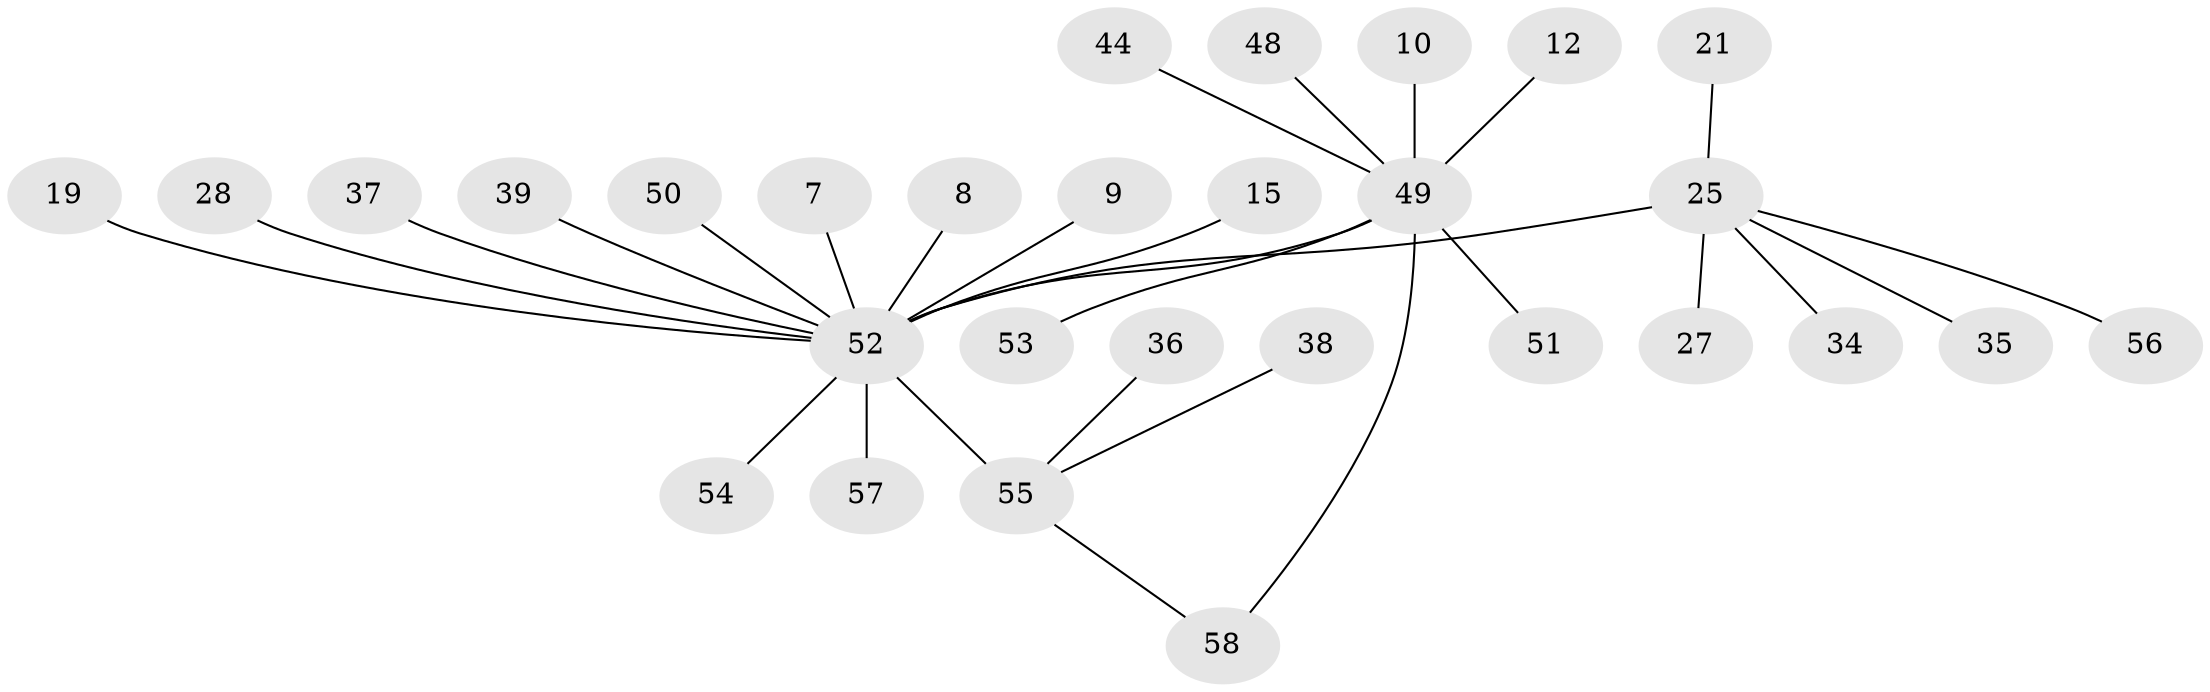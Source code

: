 // original degree distribution, {2: 0.25862068965517243, 14: 0.017241379310344827, 4: 0.06896551724137931, 1: 0.4827586206896552, 3: 0.08620689655172414, 8: 0.017241379310344827, 7: 0.017241379310344827, 10: 0.017241379310344827, 6: 0.034482758620689655}
// Generated by graph-tools (version 1.1) at 2025/47/03/09/25 04:47:43]
// undirected, 29 vertices, 29 edges
graph export_dot {
graph [start="1"]
  node [color=gray90,style=filled];
  7;
  8;
  9;
  10;
  12;
  15 [super="+14"];
  19;
  21;
  25 [super="+13"];
  27;
  28;
  34 [super="+24"];
  35;
  36;
  37;
  38;
  39;
  44;
  48;
  49 [super="+45+46+43"];
  50 [super="+42"];
  51 [super="+26+41"];
  52 [super="+17+40+18+2"];
  53;
  54;
  55 [super="+31"];
  56;
  57 [super="+47"];
  58;
  7 -- 52;
  8 -- 52;
  9 -- 52;
  10 -- 49;
  12 -- 49 [weight=2];
  15 -- 52;
  19 -- 52;
  21 -- 25;
  25 -- 27;
  25 -- 35;
  25 -- 56;
  25 -- 52 [weight=3];
  25 -- 34;
  28 -- 52;
  36 -- 55;
  37 -- 52 [weight=2];
  38 -- 55;
  39 -- 52;
  44 -- 49 [weight=2];
  48 -- 49;
  49 -- 52 [weight=4];
  49 -- 53;
  49 -- 51;
  49 -- 58;
  50 -- 52;
  52 -- 55 [weight=4];
  52 -- 54;
  52 -- 57;
  55 -- 58;
}
